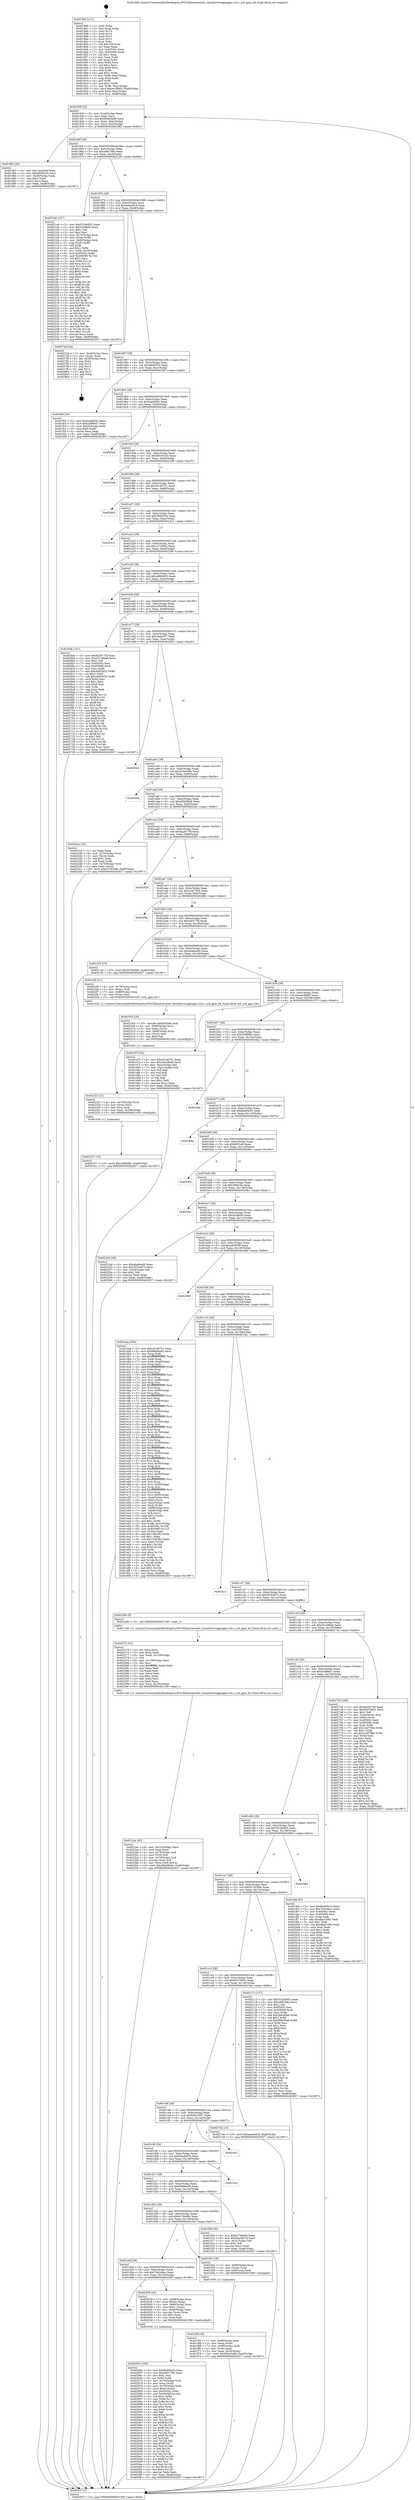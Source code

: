 digraph "0x4018d0" {
  label = "0x4018d0 (/mnt/c/Users/mathe/Desktop/tcc/POCII/binaries/extr_linuxdriversgpiogpio-sch.c_sch_gpio_bit_Final-ollvm.out::main(0))"
  labelloc = "t"
  node[shape=record]

  Entry [label="",width=0.3,height=0.3,shape=circle,fillcolor=black,style=filled]
  "0x40193f" [label="{
     0x40193f [32]\l
     | [instrs]\l
     &nbsp;&nbsp;0x40193f \<+6\>: mov -0xa8(%rbp),%eax\l
     &nbsp;&nbsp;0x401945 \<+2\>: mov %eax,%ecx\l
     &nbsp;&nbsp;0x401947 \<+6\>: sub $0x95eb5a89,%ecx\l
     &nbsp;&nbsp;0x40194d \<+6\>: mov %eax,-0xbc(%rbp)\l
     &nbsp;&nbsp;0x401953 \<+6\>: mov %ecx,-0xc0(%rbp)\l
     &nbsp;&nbsp;0x401959 \<+6\>: je 0000000000401f83 \<main+0x6b3\>\l
  }"]
  "0x401f83" [label="{
     0x401f83 [30]\l
     | [instrs]\l
     &nbsp;&nbsp;0x401f83 \<+5\>: mov $0x1ea25cbf,%eax\l
     &nbsp;&nbsp;0x401f88 \<+5\>: mov $0xafd38324,%ecx\l
     &nbsp;&nbsp;0x401f8d \<+3\>: mov -0x30(%rbp),%edx\l
     &nbsp;&nbsp;0x401f90 \<+3\>: cmp $0x1,%edx\l
     &nbsp;&nbsp;0x401f93 \<+3\>: cmovl %ecx,%eax\l
     &nbsp;&nbsp;0x401f96 \<+6\>: mov %eax,-0xa8(%rbp)\l
     &nbsp;&nbsp;0x401f9c \<+5\>: jmp 0000000000402937 \<main+0x1067\>\l
  }"]
  "0x40195f" [label="{
     0x40195f [28]\l
     | [instrs]\l
     &nbsp;&nbsp;0x40195f \<+5\>: jmp 0000000000401964 \<main+0x94\>\l
     &nbsp;&nbsp;0x401964 \<+6\>: mov -0xbc(%rbp),%eax\l
     &nbsp;&nbsp;0x40196a \<+5\>: sub $0xadf47b8a,%eax\l
     &nbsp;&nbsp;0x40196f \<+6\>: mov %eax,-0xc4(%rbp)\l
     &nbsp;&nbsp;0x401975 \<+6\>: je 00000000004021a6 \<main+0x8d6\>\l
  }"]
  Exit [label="",width=0.3,height=0.3,shape=circle,fillcolor=black,style=filled,peripheries=2]
  "0x4021a6" [label="{
     0x4021a6 [167]\l
     | [instrs]\l
     &nbsp;&nbsp;0x4021a6 \<+5\>: mov $0x5516b855,%eax\l
     &nbsp;&nbsp;0x4021ab \<+5\>: mov $0x4208b00,%ecx\l
     &nbsp;&nbsp;0x4021b0 \<+2\>: mov $0x1,%dl\l
     &nbsp;&nbsp;0x4021b2 \<+2\>: xor %esi,%esi\l
     &nbsp;&nbsp;0x4021b4 \<+4\>: mov -0x70(%rbp),%rdi\l
     &nbsp;&nbsp;0x4021b8 \<+3\>: mov (%rdi),%r8d\l
     &nbsp;&nbsp;0x4021bb \<+4\>: mov -0x80(%rbp),%rdi\l
     &nbsp;&nbsp;0x4021bf \<+3\>: cmp (%rdi),%r8d\l
     &nbsp;&nbsp;0x4021c2 \<+4\>: setl %r9b\l
     &nbsp;&nbsp;0x4021c6 \<+4\>: and $0x1,%r9b\l
     &nbsp;&nbsp;0x4021ca \<+4\>: mov %r9b,-0x29(%rbp)\l
     &nbsp;&nbsp;0x4021ce \<+8\>: mov 0x40505c,%r8d\l
     &nbsp;&nbsp;0x4021d6 \<+8\>: mov 0x405060,%r10d\l
     &nbsp;&nbsp;0x4021de \<+3\>: sub $0x1,%esi\l
     &nbsp;&nbsp;0x4021e1 \<+3\>: mov %r8d,%r11d\l
     &nbsp;&nbsp;0x4021e4 \<+3\>: add %esi,%r11d\l
     &nbsp;&nbsp;0x4021e7 \<+4\>: imul %r11d,%r8d\l
     &nbsp;&nbsp;0x4021eb \<+4\>: and $0x1,%r8d\l
     &nbsp;&nbsp;0x4021ef \<+4\>: cmp $0x0,%r8d\l
     &nbsp;&nbsp;0x4021f3 \<+4\>: sete %r9b\l
     &nbsp;&nbsp;0x4021f7 \<+4\>: cmp $0xa,%r10d\l
     &nbsp;&nbsp;0x4021fb \<+3\>: setl %bl\l
     &nbsp;&nbsp;0x4021fe \<+3\>: mov %r9b,%r14b\l
     &nbsp;&nbsp;0x402201 \<+4\>: xor $0xff,%r14b\l
     &nbsp;&nbsp;0x402205 \<+3\>: mov %bl,%r15b\l
     &nbsp;&nbsp;0x402208 \<+4\>: xor $0xff,%r15b\l
     &nbsp;&nbsp;0x40220c \<+3\>: xor $0x1,%dl\l
     &nbsp;&nbsp;0x40220f \<+3\>: mov %r14b,%r12b\l
     &nbsp;&nbsp;0x402212 \<+4\>: and $0xff,%r12b\l
     &nbsp;&nbsp;0x402216 \<+3\>: and %dl,%r9b\l
     &nbsp;&nbsp;0x402219 \<+3\>: mov %r15b,%r13b\l
     &nbsp;&nbsp;0x40221c \<+4\>: and $0xff,%r13b\l
     &nbsp;&nbsp;0x402220 \<+2\>: and %dl,%bl\l
     &nbsp;&nbsp;0x402222 \<+3\>: or %r9b,%r12b\l
     &nbsp;&nbsp;0x402225 \<+3\>: or %bl,%r13b\l
     &nbsp;&nbsp;0x402228 \<+3\>: xor %r13b,%r12b\l
     &nbsp;&nbsp;0x40222b \<+3\>: or %r15b,%r14b\l
     &nbsp;&nbsp;0x40222e \<+4\>: xor $0xff,%r14b\l
     &nbsp;&nbsp;0x402232 \<+3\>: or $0x1,%dl\l
     &nbsp;&nbsp;0x402235 \<+3\>: and %dl,%r14b\l
     &nbsp;&nbsp;0x402238 \<+3\>: or %r14b,%r12b\l
     &nbsp;&nbsp;0x40223b \<+4\>: test $0x1,%r12b\l
     &nbsp;&nbsp;0x40223f \<+3\>: cmovne %ecx,%eax\l
     &nbsp;&nbsp;0x402242 \<+6\>: mov %eax,-0xa8(%rbp)\l
     &nbsp;&nbsp;0x402248 \<+5\>: jmp 0000000000402937 \<main+0x1067\>\l
  }"]
  "0x40197b" [label="{
     0x40197b [28]\l
     | [instrs]\l
     &nbsp;&nbsp;0x40197b \<+5\>: jmp 0000000000401980 \<main+0xb0\>\l
     &nbsp;&nbsp;0x401980 \<+6\>: mov -0xbc(%rbp),%eax\l
     &nbsp;&nbsp;0x401986 \<+5\>: sub $0xaebed4c4,%eax\l
     &nbsp;&nbsp;0x40198b \<+6\>: mov %eax,-0xc8(%rbp)\l
     &nbsp;&nbsp;0x401991 \<+6\>: je 00000000004027ed \<main+0xf1d\>\l
  }"]
  "0x402337" [label="{
     0x402337 [15]\l
     | [instrs]\l
     &nbsp;&nbsp;0x402337 \<+10\>: movl $0xcef9d48e,-0xa8(%rbp)\l
     &nbsp;&nbsp;0x402341 \<+5\>: jmp 0000000000402937 \<main+0x1067\>\l
  }"]
  "0x4027ed" [label="{
     0x4027ed [24]\l
     | [instrs]\l
     &nbsp;&nbsp;0x4027ed \<+7\>: mov -0xa0(%rbp),%rax\l
     &nbsp;&nbsp;0x4027f4 \<+2\>: mov (%rax),%eax\l
     &nbsp;&nbsp;0x4027f6 \<+4\>: lea -0x28(%rbp),%rsp\l
     &nbsp;&nbsp;0x4027fa \<+1\>: pop %rbx\l
     &nbsp;&nbsp;0x4027fb \<+2\>: pop %r12\l
     &nbsp;&nbsp;0x4027fd \<+2\>: pop %r13\l
     &nbsp;&nbsp;0x4027ff \<+2\>: pop %r14\l
     &nbsp;&nbsp;0x402801 \<+2\>: pop %r15\l
     &nbsp;&nbsp;0x402803 \<+1\>: pop %rbp\l
     &nbsp;&nbsp;0x402804 \<+1\>: ret\l
  }"]
  "0x401997" [label="{
     0x401997 [28]\l
     | [instrs]\l
     &nbsp;&nbsp;0x401997 \<+5\>: jmp 000000000040199c \<main+0xcc\>\l
     &nbsp;&nbsp;0x40199c \<+6\>: mov -0xbc(%rbp),%eax\l
     &nbsp;&nbsp;0x4019a2 \<+5\>: sub $0xafd38324,%eax\l
     &nbsp;&nbsp;0x4019a7 \<+6\>: mov %eax,-0xcc(%rbp)\l
     &nbsp;&nbsp;0x4019ad \<+6\>: je 0000000000401fbf \<main+0x6ef\>\l
  }"]
  "0x402322" [label="{
     0x402322 [21]\l
     | [instrs]\l
     &nbsp;&nbsp;0x402322 \<+4\>: mov -0x78(%rbp),%rcx\l
     &nbsp;&nbsp;0x402326 \<+3\>: mov (%rcx),%rcx\l
     &nbsp;&nbsp;0x402329 \<+3\>: mov %rcx,%rdi\l
     &nbsp;&nbsp;0x40232c \<+6\>: mov %eax,-0x160(%rbp)\l
     &nbsp;&nbsp;0x402332 \<+5\>: call 0000000000401030 \<free@plt\>\l
     | [calls]\l
     &nbsp;&nbsp;0x401030 \{1\} (unknown)\l
  }"]
  "0x401fbf" [label="{
     0x401fbf [30]\l
     | [instrs]\l
     &nbsp;&nbsp;0x401fbf \<+5\>: mov $0xb4ebf34c,%eax\l
     &nbsp;&nbsp;0x401fc4 \<+5\>: mov $0x4c8f86a7,%ecx\l
     &nbsp;&nbsp;0x401fc9 \<+3\>: mov -0x30(%rbp),%edx\l
     &nbsp;&nbsp;0x401fcc \<+3\>: cmp $0x0,%edx\l
     &nbsp;&nbsp;0x401fcf \<+3\>: cmove %ecx,%eax\l
     &nbsp;&nbsp;0x401fd2 \<+6\>: mov %eax,-0xa8(%rbp)\l
     &nbsp;&nbsp;0x401fd8 \<+5\>: jmp 0000000000402937 \<main+0x1067\>\l
  }"]
  "0x4019b3" [label="{
     0x4019b3 [28]\l
     | [instrs]\l
     &nbsp;&nbsp;0x4019b3 \<+5\>: jmp 00000000004019b8 \<main+0xe8\>\l
     &nbsp;&nbsp;0x4019b8 \<+6\>: mov -0xbc(%rbp),%eax\l
     &nbsp;&nbsp;0x4019be \<+5\>: sub $0xb4ebf34c,%eax\l
     &nbsp;&nbsp;0x4019c3 \<+6\>: mov %eax,-0xd0(%rbp)\l
     &nbsp;&nbsp;0x4019c9 \<+6\>: je 00000000004025a4 \<main+0xcd4\>\l
  }"]
  "0x402305" [label="{
     0x402305 [29]\l
     | [instrs]\l
     &nbsp;&nbsp;0x402305 \<+10\>: movabs $0x4030d6,%rdi\l
     &nbsp;&nbsp;0x40230f \<+4\>: mov -0x68(%rbp),%rcx\l
     &nbsp;&nbsp;0x402313 \<+2\>: mov %eax,(%rcx)\l
     &nbsp;&nbsp;0x402315 \<+4\>: mov -0x68(%rbp),%rcx\l
     &nbsp;&nbsp;0x402319 \<+2\>: mov (%rcx),%esi\l
     &nbsp;&nbsp;0x40231b \<+2\>: mov $0x0,%al\l
     &nbsp;&nbsp;0x40231d \<+5\>: call 0000000000401040 \<printf@plt\>\l
     | [calls]\l
     &nbsp;&nbsp;0x401040 \{1\} (unknown)\l
  }"]
  "0x4025a4" [label="{
     0x4025a4\l
  }", style=dashed]
  "0x4019cf" [label="{
     0x4019cf [28]\l
     | [instrs]\l
     &nbsp;&nbsp;0x4019cf \<+5\>: jmp 00000000004019d4 \<main+0x104\>\l
     &nbsp;&nbsp;0x4019d4 \<+6\>: mov -0xbc(%rbp),%eax\l
     &nbsp;&nbsp;0x4019da \<+5\>: sub $0xb8335163,%eax\l
     &nbsp;&nbsp;0x4019df \<+6\>: mov %eax,-0xd4(%rbp)\l
     &nbsp;&nbsp;0x4019e5 \<+6\>: je 0000000000402346 \<main+0xa76\>\l
  }"]
  "0x4022a4" [label="{
     0x4022a4 [42]\l
     | [instrs]\l
     &nbsp;&nbsp;0x4022a4 \<+6\>: mov -0x15c(%rbp),%ecx\l
     &nbsp;&nbsp;0x4022aa \<+3\>: imul %eax,%ecx\l
     &nbsp;&nbsp;0x4022ad \<+4\>: mov -0x78(%rbp),%r8\l
     &nbsp;&nbsp;0x4022b1 \<+3\>: mov (%r8),%r8\l
     &nbsp;&nbsp;0x4022b4 \<+4\>: mov -0x70(%rbp),%r9\l
     &nbsp;&nbsp;0x4022b8 \<+3\>: movslq (%r9),%r9\l
     &nbsp;&nbsp;0x4022bb \<+4\>: mov %ecx,(%r8,%r9,4)\l
     &nbsp;&nbsp;0x4022bf \<+10\>: movl $0xd5b690e6,-0xa8(%rbp)\l
     &nbsp;&nbsp;0x4022c9 \<+5\>: jmp 0000000000402937 \<main+0x1067\>\l
  }"]
  "0x402346" [label="{
     0x402346\l
  }", style=dashed]
  "0x4019eb" [label="{
     0x4019eb [28]\l
     | [instrs]\l
     &nbsp;&nbsp;0x4019eb \<+5\>: jmp 00000000004019f0 \<main+0x120\>\l
     &nbsp;&nbsp;0x4019f0 \<+6\>: mov -0xbc(%rbp),%eax\l
     &nbsp;&nbsp;0x4019f6 \<+5\>: sub $0xc0146751,%eax\l
     &nbsp;&nbsp;0x4019fb \<+6\>: mov %eax,-0xd8(%rbp)\l
     &nbsp;&nbsp;0x401a01 \<+6\>: je 0000000000402805 \<main+0xf35\>\l
  }"]
  "0x402270" [label="{
     0x402270 [52]\l
     | [instrs]\l
     &nbsp;&nbsp;0x402270 \<+2\>: xor %ecx,%ecx\l
     &nbsp;&nbsp;0x402272 \<+5\>: mov $0x2,%edx\l
     &nbsp;&nbsp;0x402277 \<+6\>: mov %edx,-0x158(%rbp)\l
     &nbsp;&nbsp;0x40227d \<+1\>: cltd\l
     &nbsp;&nbsp;0x40227e \<+6\>: mov -0x158(%rbp),%esi\l
     &nbsp;&nbsp;0x402284 \<+2\>: idiv %esi\l
     &nbsp;&nbsp;0x402286 \<+6\>: imul $0xfffffffe,%edx,%edx\l
     &nbsp;&nbsp;0x40228c \<+2\>: mov %ecx,%edi\l
     &nbsp;&nbsp;0x40228e \<+2\>: sub %edx,%edi\l
     &nbsp;&nbsp;0x402290 \<+2\>: mov %ecx,%edx\l
     &nbsp;&nbsp;0x402292 \<+3\>: sub $0x1,%edx\l
     &nbsp;&nbsp;0x402295 \<+2\>: add %edx,%edi\l
     &nbsp;&nbsp;0x402297 \<+2\>: sub %edi,%ecx\l
     &nbsp;&nbsp;0x402299 \<+6\>: mov %ecx,-0x15c(%rbp)\l
     &nbsp;&nbsp;0x40229f \<+5\>: call 0000000000401160 \<next_i\>\l
     | [calls]\l
     &nbsp;&nbsp;0x401160 \{1\} (/mnt/c/Users/mathe/Desktop/tcc/POCII/binaries/extr_linuxdriversgpiogpio-sch.c_sch_gpio_bit_Final-ollvm.out::next_i)\l
  }"]
  "0x402805" [label="{
     0x402805\l
  }", style=dashed]
  "0x401a07" [label="{
     0x401a07 [28]\l
     | [instrs]\l
     &nbsp;&nbsp;0x401a07 \<+5\>: jmp 0000000000401a0c \<main+0x13c\>\l
     &nbsp;&nbsp;0x401a0c \<+6\>: mov -0xbc(%rbp),%eax\l
     &nbsp;&nbsp;0x401a12 \<+5\>: sub $0xc069e53e,%eax\l
     &nbsp;&nbsp;0x401a17 \<+6\>: mov %eax,-0xdc(%rbp)\l
     &nbsp;&nbsp;0x401a1d \<+6\>: je 0000000000402431 \<main+0xb61\>\l
  }"]
  "0x402062" [label="{
     0x402062 [162]\l
     | [instrs]\l
     &nbsp;&nbsp;0x402062 \<+5\>: mov $0xfbd95b25,%ecx\l
     &nbsp;&nbsp;0x402067 \<+5\>: mov $0xe4f377f0,%edx\l
     &nbsp;&nbsp;0x40206c \<+3\>: mov $0x1,%sil\l
     &nbsp;&nbsp;0x40206f \<+3\>: xor %r8d,%r8d\l
     &nbsp;&nbsp;0x402072 \<+4\>: mov -0x78(%rbp),%rdi\l
     &nbsp;&nbsp;0x402076 \<+3\>: mov %rax,(%rdi)\l
     &nbsp;&nbsp;0x402079 \<+4\>: mov -0x70(%rbp),%rax\l
     &nbsp;&nbsp;0x40207d \<+6\>: movl $0x0,(%rax)\l
     &nbsp;&nbsp;0x402083 \<+8\>: mov 0x40505c,%r9d\l
     &nbsp;&nbsp;0x40208b \<+8\>: mov 0x405060,%r10d\l
     &nbsp;&nbsp;0x402093 \<+4\>: sub $0x1,%r8d\l
     &nbsp;&nbsp;0x402097 \<+3\>: mov %r9d,%r11d\l
     &nbsp;&nbsp;0x40209a \<+3\>: add %r8d,%r11d\l
     &nbsp;&nbsp;0x40209d \<+4\>: imul %r11d,%r9d\l
     &nbsp;&nbsp;0x4020a1 \<+4\>: and $0x1,%r9d\l
     &nbsp;&nbsp;0x4020a5 \<+4\>: cmp $0x0,%r9d\l
     &nbsp;&nbsp;0x4020a9 \<+3\>: sete %bl\l
     &nbsp;&nbsp;0x4020ac \<+4\>: cmp $0xa,%r10d\l
     &nbsp;&nbsp;0x4020b0 \<+4\>: setl %r14b\l
     &nbsp;&nbsp;0x4020b4 \<+3\>: mov %bl,%r15b\l
     &nbsp;&nbsp;0x4020b7 \<+4\>: xor $0xff,%r15b\l
     &nbsp;&nbsp;0x4020bb \<+3\>: mov %r14b,%r12b\l
     &nbsp;&nbsp;0x4020be \<+4\>: xor $0xff,%r12b\l
     &nbsp;&nbsp;0x4020c2 \<+4\>: xor $0x1,%sil\l
     &nbsp;&nbsp;0x4020c6 \<+3\>: mov %r15b,%r13b\l
     &nbsp;&nbsp;0x4020c9 \<+4\>: and $0xff,%r13b\l
     &nbsp;&nbsp;0x4020cd \<+3\>: and %sil,%bl\l
     &nbsp;&nbsp;0x4020d0 \<+3\>: mov %r12b,%al\l
     &nbsp;&nbsp;0x4020d3 \<+2\>: and $0xff,%al\l
     &nbsp;&nbsp;0x4020d5 \<+3\>: and %sil,%r14b\l
     &nbsp;&nbsp;0x4020d8 \<+3\>: or %bl,%r13b\l
     &nbsp;&nbsp;0x4020db \<+3\>: or %r14b,%al\l
     &nbsp;&nbsp;0x4020de \<+3\>: xor %al,%r13b\l
     &nbsp;&nbsp;0x4020e1 \<+3\>: or %r12b,%r15b\l
     &nbsp;&nbsp;0x4020e4 \<+4\>: xor $0xff,%r15b\l
     &nbsp;&nbsp;0x4020e8 \<+4\>: or $0x1,%sil\l
     &nbsp;&nbsp;0x4020ec \<+3\>: and %sil,%r15b\l
     &nbsp;&nbsp;0x4020ef \<+3\>: or %r15b,%r13b\l
     &nbsp;&nbsp;0x4020f2 \<+4\>: test $0x1,%r13b\l
     &nbsp;&nbsp;0x4020f6 \<+3\>: cmovne %edx,%ecx\l
     &nbsp;&nbsp;0x4020f9 \<+6\>: mov %ecx,-0xa8(%rbp)\l
     &nbsp;&nbsp;0x4020ff \<+5\>: jmp 0000000000402937 \<main+0x1067\>\l
  }"]
  "0x402431" [label="{
     0x402431\l
  }", style=dashed]
  "0x401a23" [label="{
     0x401a23 [28]\l
     | [instrs]\l
     &nbsp;&nbsp;0x401a23 \<+5\>: jmp 0000000000401a28 \<main+0x158\>\l
     &nbsp;&nbsp;0x401a28 \<+6\>: mov -0xbc(%rbp),%eax\l
     &nbsp;&nbsp;0x401a2e \<+5\>: sub $0xcc7339a2,%eax\l
     &nbsp;&nbsp;0x401a33 \<+6\>: mov %eax,-0xe0(%rbp)\l
     &nbsp;&nbsp;0x401a39 \<+6\>: je 0000000000402595 \<main+0xcc5\>\l
  }"]
  "0x401d6b" [label="{
     0x401d6b\l
  }", style=dashed]
  "0x402595" [label="{
     0x402595\l
  }", style=dashed]
  "0x401a3f" [label="{
     0x401a3f [28]\l
     | [instrs]\l
     &nbsp;&nbsp;0x401a3f \<+5\>: jmp 0000000000401a44 \<main+0x174\>\l
     &nbsp;&nbsp;0x401a44 \<+6\>: mov -0xbc(%rbp),%eax\l
     &nbsp;&nbsp;0x401a4a \<+5\>: sub $0xcd66b803,%eax\l
     &nbsp;&nbsp;0x401a4f \<+6\>: mov %eax,-0xe4(%rbp)\l
     &nbsp;&nbsp;0x401a55 \<+6\>: je 000000000040238d \<main+0xabd\>\l
  }"]
  "0x402038" [label="{
     0x402038 [42]\l
     | [instrs]\l
     &nbsp;&nbsp;0x402038 \<+7\>: mov -0x88(%rbp),%rax\l
     &nbsp;&nbsp;0x40203f \<+6\>: movl $0x64,(%rax)\l
     &nbsp;&nbsp;0x402045 \<+4\>: mov -0x80(%rbp),%rax\l
     &nbsp;&nbsp;0x402049 \<+6\>: movl $0x1,(%rax)\l
     &nbsp;&nbsp;0x40204f \<+4\>: mov -0x80(%rbp),%rax\l
     &nbsp;&nbsp;0x402053 \<+3\>: movslq (%rax),%rax\l
     &nbsp;&nbsp;0x402056 \<+4\>: shl $0x2,%rax\l
     &nbsp;&nbsp;0x40205a \<+3\>: mov %rax,%rdi\l
     &nbsp;&nbsp;0x40205d \<+5\>: call 0000000000401050 \<malloc@plt\>\l
     | [calls]\l
     &nbsp;&nbsp;0x401050 \{1\} (unknown)\l
  }"]
  "0x40238d" [label="{
     0x40238d\l
  }", style=dashed]
  "0x401a5b" [label="{
     0x401a5b [28]\l
     | [instrs]\l
     &nbsp;&nbsp;0x401a5b \<+5\>: jmp 0000000000401a60 \<main+0x190\>\l
     &nbsp;&nbsp;0x401a60 \<+6\>: mov -0xbc(%rbp),%eax\l
     &nbsp;&nbsp;0x401a66 \<+5\>: sub $0xcef9d48e,%eax\l
     &nbsp;&nbsp;0x401a6b \<+6\>: mov %eax,-0xe8(%rbp)\l
     &nbsp;&nbsp;0x401a71 \<+6\>: je 00000000004026ab \<main+0xddb\>\l
  }"]
  "0x401f5f" [label="{
     0x401f5f [36]\l
     | [instrs]\l
     &nbsp;&nbsp;0x401f5f \<+7\>: mov -0x90(%rbp),%rdi\l
     &nbsp;&nbsp;0x401f66 \<+2\>: mov %eax,(%rdi)\l
     &nbsp;&nbsp;0x401f68 \<+7\>: mov -0x90(%rbp),%rdi\l
     &nbsp;&nbsp;0x401f6f \<+2\>: mov (%rdi),%eax\l
     &nbsp;&nbsp;0x401f71 \<+3\>: mov %eax,-0x30(%rbp)\l
     &nbsp;&nbsp;0x401f74 \<+10\>: movl $0x95eb5a89,-0xa8(%rbp)\l
     &nbsp;&nbsp;0x401f7e \<+5\>: jmp 0000000000402937 \<main+0x1067\>\l
  }"]
  "0x4026ab" [label="{
     0x4026ab [147]\l
     | [instrs]\l
     &nbsp;&nbsp;0x4026ab \<+5\>: mov $0xda29170f,%eax\l
     &nbsp;&nbsp;0x4026b0 \<+5\>: mov $0x341588a6,%ecx\l
     &nbsp;&nbsp;0x4026b5 \<+2\>: mov $0x1,%dl\l
     &nbsp;&nbsp;0x4026b7 \<+7\>: mov 0x40505c,%esi\l
     &nbsp;&nbsp;0x4026be \<+7\>: mov 0x405060,%edi\l
     &nbsp;&nbsp;0x4026c5 \<+3\>: mov %esi,%r8d\l
     &nbsp;&nbsp;0x4026c8 \<+7\>: add $0xc6d55d52,%r8d\l
     &nbsp;&nbsp;0x4026cf \<+4\>: sub $0x1,%r8d\l
     &nbsp;&nbsp;0x4026d3 \<+7\>: sub $0xc6d55d52,%r8d\l
     &nbsp;&nbsp;0x4026da \<+4\>: imul %r8d,%esi\l
     &nbsp;&nbsp;0x4026de \<+3\>: and $0x1,%esi\l
     &nbsp;&nbsp;0x4026e1 \<+3\>: cmp $0x0,%esi\l
     &nbsp;&nbsp;0x4026e4 \<+4\>: sete %r9b\l
     &nbsp;&nbsp;0x4026e8 \<+3\>: cmp $0xa,%edi\l
     &nbsp;&nbsp;0x4026eb \<+4\>: setl %r10b\l
     &nbsp;&nbsp;0x4026ef \<+3\>: mov %r9b,%r11b\l
     &nbsp;&nbsp;0x4026f2 \<+4\>: xor $0xff,%r11b\l
     &nbsp;&nbsp;0x4026f6 \<+3\>: mov %r10b,%bl\l
     &nbsp;&nbsp;0x4026f9 \<+3\>: xor $0xff,%bl\l
     &nbsp;&nbsp;0x4026fc \<+3\>: xor $0x1,%dl\l
     &nbsp;&nbsp;0x4026ff \<+3\>: mov %r11b,%r14b\l
     &nbsp;&nbsp;0x402702 \<+4\>: and $0xff,%r14b\l
     &nbsp;&nbsp;0x402706 \<+3\>: and %dl,%r9b\l
     &nbsp;&nbsp;0x402709 \<+3\>: mov %bl,%r15b\l
     &nbsp;&nbsp;0x40270c \<+4\>: and $0xff,%r15b\l
     &nbsp;&nbsp;0x402710 \<+3\>: and %dl,%r10b\l
     &nbsp;&nbsp;0x402713 \<+3\>: or %r9b,%r14b\l
     &nbsp;&nbsp;0x402716 \<+3\>: or %r10b,%r15b\l
     &nbsp;&nbsp;0x402719 \<+3\>: xor %r15b,%r14b\l
     &nbsp;&nbsp;0x40271c \<+3\>: or %bl,%r11b\l
     &nbsp;&nbsp;0x40271f \<+4\>: xor $0xff,%r11b\l
     &nbsp;&nbsp;0x402723 \<+3\>: or $0x1,%dl\l
     &nbsp;&nbsp;0x402726 \<+3\>: and %dl,%r11b\l
     &nbsp;&nbsp;0x402729 \<+3\>: or %r11b,%r14b\l
     &nbsp;&nbsp;0x40272c \<+4\>: test $0x1,%r14b\l
     &nbsp;&nbsp;0x402730 \<+3\>: cmovne %ecx,%eax\l
     &nbsp;&nbsp;0x402733 \<+6\>: mov %eax,-0xa8(%rbp)\l
     &nbsp;&nbsp;0x402739 \<+5\>: jmp 0000000000402937 \<main+0x1067\>\l
  }"]
  "0x401a77" [label="{
     0x401a77 [28]\l
     | [instrs]\l
     &nbsp;&nbsp;0x401a77 \<+5\>: jmp 0000000000401a7c \<main+0x1ac\>\l
     &nbsp;&nbsp;0x401a7c \<+6\>: mov -0xbc(%rbp),%eax\l
     &nbsp;&nbsp;0x401a82 \<+5\>: sub $0xcfade457,%eax\l
     &nbsp;&nbsp;0x401a87 \<+6\>: mov %eax,-0xec(%rbp)\l
     &nbsp;&nbsp;0x401a8d \<+6\>: je 00000000004025b3 \<main+0xce3\>\l
  }"]
  "0x401d4f" [label="{
     0x401d4f [28]\l
     | [instrs]\l
     &nbsp;&nbsp;0x401d4f \<+5\>: jmp 0000000000401d54 \<main+0x484\>\l
     &nbsp;&nbsp;0x401d54 \<+6\>: mov -0xbc(%rbp),%eax\l
     &nbsp;&nbsp;0x401d5a \<+5\>: sub $0x7b42dbec,%eax\l
     &nbsp;&nbsp;0x401d5f \<+6\>: mov %eax,-0x154(%rbp)\l
     &nbsp;&nbsp;0x401d65 \<+6\>: je 0000000000402038 \<main+0x768\>\l
  }"]
  "0x4025b3" [label="{
     0x4025b3\l
  }", style=dashed]
  "0x401a93" [label="{
     0x401a93 [28]\l
     | [instrs]\l
     &nbsp;&nbsp;0x401a93 \<+5\>: jmp 0000000000401a98 \<main+0x1c8\>\l
     &nbsp;&nbsp;0x401a98 \<+6\>: mov -0xbc(%rbp),%eax\l
     &nbsp;&nbsp;0x401a9e \<+5\>: sub $0xd144c08e,%eax\l
     &nbsp;&nbsp;0x401aa3 \<+6\>: mov %eax,-0xf0(%rbp)\l
     &nbsp;&nbsp;0x401aa9 \<+6\>: je 000000000040260e \<main+0xd3e\>\l
  }"]
  "0x401f4c" [label="{
     0x401f4c [19]\l
     | [instrs]\l
     &nbsp;&nbsp;0x401f4c \<+7\>: mov -0x98(%rbp),%rax\l
     &nbsp;&nbsp;0x401f53 \<+3\>: mov (%rax),%rax\l
     &nbsp;&nbsp;0x401f56 \<+4\>: mov 0x8(%rax),%rdi\l
     &nbsp;&nbsp;0x401f5a \<+5\>: call 0000000000401060 \<atoi@plt\>\l
     | [calls]\l
     &nbsp;&nbsp;0x401060 \{1\} (unknown)\l
  }"]
  "0x40260e" [label="{
     0x40260e\l
  }", style=dashed]
  "0x401aaf" [label="{
     0x401aaf [28]\l
     | [instrs]\l
     &nbsp;&nbsp;0x401aaf \<+5\>: jmp 0000000000401ab4 \<main+0x1e4\>\l
     &nbsp;&nbsp;0x401ab4 \<+6\>: mov -0xbc(%rbp),%eax\l
     &nbsp;&nbsp;0x401aba \<+5\>: sub $0xd5b690e6,%eax\l
     &nbsp;&nbsp;0x401abf \<+6\>: mov %eax,-0xf4(%rbp)\l
     &nbsp;&nbsp;0x401ac5 \<+6\>: je 00000000004022ce \<main+0x9fe\>\l
  }"]
  "0x401d33" [label="{
     0x401d33 [28]\l
     | [instrs]\l
     &nbsp;&nbsp;0x401d33 \<+5\>: jmp 0000000000401d38 \<main+0x468\>\l
     &nbsp;&nbsp;0x401d38 \<+6\>: mov -0xbc(%rbp),%eax\l
     &nbsp;&nbsp;0x401d3e \<+5\>: sub $0x6c70de0b,%eax\l
     &nbsp;&nbsp;0x401d43 \<+6\>: mov %eax,-0x150(%rbp)\l
     &nbsp;&nbsp;0x401d49 \<+6\>: je 0000000000401f4c \<main+0x67c\>\l
  }"]
  "0x4022ce" [label="{
     0x4022ce [34]\l
     | [instrs]\l
     &nbsp;&nbsp;0x4022ce \<+2\>: xor %eax,%eax\l
     &nbsp;&nbsp;0x4022d0 \<+4\>: mov -0x70(%rbp),%rcx\l
     &nbsp;&nbsp;0x4022d4 \<+2\>: mov (%rcx),%edx\l
     &nbsp;&nbsp;0x4022d6 \<+3\>: sub $0x1,%eax\l
     &nbsp;&nbsp;0x4022d9 \<+2\>: sub %eax,%edx\l
     &nbsp;&nbsp;0x4022db \<+4\>: mov -0x70(%rbp),%rcx\l
     &nbsp;&nbsp;0x4022df \<+2\>: mov %edx,(%rcx)\l
     &nbsp;&nbsp;0x4022e1 \<+10\>: movl $0x557825d6,-0xa8(%rbp)\l
     &nbsp;&nbsp;0x4022eb \<+5\>: jmp 0000000000402937 \<main+0x1067\>\l
  }"]
  "0x401acb" [label="{
     0x401acb [28]\l
     | [instrs]\l
     &nbsp;&nbsp;0x401acb \<+5\>: jmp 0000000000401ad0 \<main+0x200\>\l
     &nbsp;&nbsp;0x401ad0 \<+6\>: mov -0xbc(%rbp),%eax\l
     &nbsp;&nbsp;0x401ad6 \<+5\>: sub $0xda29170f,%eax\l
     &nbsp;&nbsp;0x401adb \<+6\>: mov %eax,-0xf8(%rbp)\l
     &nbsp;&nbsp;0x401ae1 \<+6\>: je 0000000000402920 \<main+0x1050\>\l
  }"]
  "0x401f0d" [label="{
     0x401f0d [30]\l
     | [instrs]\l
     &nbsp;&nbsp;0x401f0d \<+5\>: mov $0x6c70de0b,%eax\l
     &nbsp;&nbsp;0x401f12 \<+5\>: mov $0x64a3b07d,%ecx\l
     &nbsp;&nbsp;0x401f17 \<+3\>: mov -0x31(%rbp),%dl\l
     &nbsp;&nbsp;0x401f1a \<+3\>: test $0x1,%dl\l
     &nbsp;&nbsp;0x401f1d \<+3\>: cmovne %ecx,%eax\l
     &nbsp;&nbsp;0x401f20 \<+6\>: mov %eax,-0xa8(%rbp)\l
     &nbsp;&nbsp;0x401f26 \<+5\>: jmp 0000000000402937 \<main+0x1067\>\l
  }"]
  "0x402920" [label="{
     0x402920\l
  }", style=dashed]
  "0x401ae7" [label="{
     0x401ae7 [28]\l
     | [instrs]\l
     &nbsp;&nbsp;0x401ae7 \<+5\>: jmp 0000000000401aec \<main+0x21c\>\l
     &nbsp;&nbsp;0x401aec \<+6\>: mov -0xbc(%rbp),%eax\l
     &nbsp;&nbsp;0x401af2 \<+5\>: sub $0xe1ec75d5,%eax\l
     &nbsp;&nbsp;0x401af7 \<+6\>: mov %eax,-0xfc(%rbp)\l
     &nbsp;&nbsp;0x401afd \<+6\>: je 000000000040269c \<main+0xdcc\>\l
  }"]
  "0x401d17" [label="{
     0x401d17 [28]\l
     | [instrs]\l
     &nbsp;&nbsp;0x401d17 \<+5\>: jmp 0000000000401d1c \<main+0x44c\>\l
     &nbsp;&nbsp;0x401d1c \<+6\>: mov -0xbc(%rbp),%eax\l
     &nbsp;&nbsp;0x401d22 \<+5\>: sub $0x696b6a04,%eax\l
     &nbsp;&nbsp;0x401d27 \<+6\>: mov %eax,-0x14c(%rbp)\l
     &nbsp;&nbsp;0x401d2d \<+6\>: je 0000000000401f0d \<main+0x63d\>\l
  }"]
  "0x40269c" [label="{
     0x40269c\l
  }", style=dashed]
  "0x401b03" [label="{
     0x401b03 [28]\l
     | [instrs]\l
     &nbsp;&nbsp;0x401b03 \<+5\>: jmp 0000000000401b08 \<main+0x238\>\l
     &nbsp;&nbsp;0x401b08 \<+6\>: mov -0xbc(%rbp),%eax\l
     &nbsp;&nbsp;0x401b0e \<+5\>: sub $0xe4f377f0,%eax\l
     &nbsp;&nbsp;0x401b13 \<+6\>: mov %eax,-0x100(%rbp)\l
     &nbsp;&nbsp;0x401b19 \<+6\>: je 0000000000402104 \<main+0x834\>\l
  }"]
  "0x401f2b" [label="{
     0x401f2b\l
  }", style=dashed]
  "0x402104" [label="{
     0x402104 [15]\l
     | [instrs]\l
     &nbsp;&nbsp;0x402104 \<+10\>: movl $0x557825d6,-0xa8(%rbp)\l
     &nbsp;&nbsp;0x40210e \<+5\>: jmp 0000000000402937 \<main+0x1067\>\l
  }"]
  "0x401b1f" [label="{
     0x401b1f [28]\l
     | [instrs]\l
     &nbsp;&nbsp;0x401b1f \<+5\>: jmp 0000000000401b24 \<main+0x254\>\l
     &nbsp;&nbsp;0x401b24 \<+6\>: mov -0xbc(%rbp),%eax\l
     &nbsp;&nbsp;0x401b2a \<+5\>: sub $0xeba6ae00,%eax\l
     &nbsp;&nbsp;0x401b2f \<+6\>: mov %eax,-0x104(%rbp)\l
     &nbsp;&nbsp;0x401b35 \<+6\>: je 00000000004022f0 \<main+0xa20\>\l
  }"]
  "0x401cfb" [label="{
     0x401cfb [28]\l
     | [instrs]\l
     &nbsp;&nbsp;0x401cfb \<+5\>: jmp 0000000000401d00 \<main+0x430\>\l
     &nbsp;&nbsp;0x401d00 \<+6\>: mov -0xbc(%rbp),%eax\l
     &nbsp;&nbsp;0x401d06 \<+5\>: sub $0x64a3b07d,%eax\l
     &nbsp;&nbsp;0x401d0b \<+6\>: mov %eax,-0x148(%rbp)\l
     &nbsp;&nbsp;0x401d11 \<+6\>: je 0000000000401f2b \<main+0x65b\>\l
  }"]
  "0x4022f0" [label="{
     0x4022f0 [21]\l
     | [instrs]\l
     &nbsp;&nbsp;0x4022f0 \<+4\>: mov -0x78(%rbp),%rax\l
     &nbsp;&nbsp;0x4022f4 \<+3\>: mov (%rax),%rdi\l
     &nbsp;&nbsp;0x4022f7 \<+7\>: mov -0x88(%rbp),%rax\l
     &nbsp;&nbsp;0x4022fe \<+2\>: mov (%rax),%esi\l
     &nbsp;&nbsp;0x402300 \<+5\>: call 0000000000401530 \<sch_gpio_bit\>\l
     | [calls]\l
     &nbsp;&nbsp;0x401530 \{1\} (/mnt/c/Users/mathe/Desktop/tcc/POCII/binaries/extr_linuxdriversgpiogpio-sch.c_sch_gpio_bit_Final-ollvm.out::sch_gpio_bit)\l
  }"]
  "0x401b3b" [label="{
     0x401b3b [28]\l
     | [instrs]\l
     &nbsp;&nbsp;0x401b3b \<+5\>: jmp 0000000000401b40 \<main+0x270\>\l
     &nbsp;&nbsp;0x401b40 \<+6\>: mov -0xbc(%rbp),%eax\l
     &nbsp;&nbsp;0x401b46 \<+5\>: sub $0xee1ffd85,%eax\l
     &nbsp;&nbsp;0x401b4b \<+6\>: mov %eax,-0x108(%rbp)\l
     &nbsp;&nbsp;0x401b51 \<+6\>: je 0000000000401d75 \<main+0x4a5\>\l
  }"]
  "0x402407" [label="{
     0x402407\l
  }", style=dashed]
  "0x401d75" [label="{
     0x401d75 [53]\l
     | [instrs]\l
     &nbsp;&nbsp;0x401d75 \<+5\>: mov $0xc0146751,%eax\l
     &nbsp;&nbsp;0x401d7a \<+5\>: mov $0x16428bd2,%ecx\l
     &nbsp;&nbsp;0x401d7f \<+6\>: mov -0xa2(%rbp),%dl\l
     &nbsp;&nbsp;0x401d85 \<+7\>: mov -0xa1(%rbp),%sil\l
     &nbsp;&nbsp;0x401d8c \<+3\>: mov %dl,%dil\l
     &nbsp;&nbsp;0x401d8f \<+3\>: and %sil,%dil\l
     &nbsp;&nbsp;0x401d92 \<+3\>: xor %sil,%dl\l
     &nbsp;&nbsp;0x401d95 \<+3\>: or %dl,%dil\l
     &nbsp;&nbsp;0x401d98 \<+4\>: test $0x1,%dil\l
     &nbsp;&nbsp;0x401d9c \<+3\>: cmovne %ecx,%eax\l
     &nbsp;&nbsp;0x401d9f \<+6\>: mov %eax,-0xa8(%rbp)\l
     &nbsp;&nbsp;0x401da5 \<+5\>: jmp 0000000000402937 \<main+0x1067\>\l
  }"]
  "0x401b57" [label="{
     0x401b57 [28]\l
     | [instrs]\l
     &nbsp;&nbsp;0x401b57 \<+5\>: jmp 0000000000401b5c \<main+0x28c\>\l
     &nbsp;&nbsp;0x401b5c \<+6\>: mov -0xbc(%rbp),%eax\l
     &nbsp;&nbsp;0x401b62 \<+5\>: sub $0xf358f95a,%eax\l
     &nbsp;&nbsp;0x401b67 \<+6\>: mov %eax,-0x10c(%rbp)\l
     &nbsp;&nbsp;0x401b6d \<+6\>: je 00000000004024ba \<main+0xbea\>\l
  }"]
  "0x402937" [label="{
     0x402937 [5]\l
     | [instrs]\l
     &nbsp;&nbsp;0x402937 \<+5\>: jmp 000000000040193f \<main+0x6f\>\l
  }"]
  "0x4018d0" [label="{
     0x4018d0 [111]\l
     | [instrs]\l
     &nbsp;&nbsp;0x4018d0 \<+1\>: push %rbp\l
     &nbsp;&nbsp;0x4018d1 \<+3\>: mov %rsp,%rbp\l
     &nbsp;&nbsp;0x4018d4 \<+2\>: push %r15\l
     &nbsp;&nbsp;0x4018d6 \<+2\>: push %r14\l
     &nbsp;&nbsp;0x4018d8 \<+2\>: push %r13\l
     &nbsp;&nbsp;0x4018da \<+2\>: push %r12\l
     &nbsp;&nbsp;0x4018dc \<+1\>: push %rbx\l
     &nbsp;&nbsp;0x4018dd \<+7\>: sub $0x158,%rsp\l
     &nbsp;&nbsp;0x4018e4 \<+2\>: xor %eax,%eax\l
     &nbsp;&nbsp;0x4018e6 \<+7\>: mov 0x40505c,%ecx\l
     &nbsp;&nbsp;0x4018ed \<+7\>: mov 0x405060,%edx\l
     &nbsp;&nbsp;0x4018f4 \<+3\>: sub $0x1,%eax\l
     &nbsp;&nbsp;0x4018f7 \<+3\>: mov %ecx,%r8d\l
     &nbsp;&nbsp;0x4018fa \<+3\>: add %eax,%r8d\l
     &nbsp;&nbsp;0x4018fd \<+4\>: imul %r8d,%ecx\l
     &nbsp;&nbsp;0x401901 \<+3\>: and $0x1,%ecx\l
     &nbsp;&nbsp;0x401904 \<+3\>: cmp $0x0,%ecx\l
     &nbsp;&nbsp;0x401907 \<+4\>: sete %r9b\l
     &nbsp;&nbsp;0x40190b \<+4\>: and $0x1,%r9b\l
     &nbsp;&nbsp;0x40190f \<+7\>: mov %r9b,-0xa2(%rbp)\l
     &nbsp;&nbsp;0x401916 \<+3\>: cmp $0xa,%edx\l
     &nbsp;&nbsp;0x401919 \<+4\>: setl %r9b\l
     &nbsp;&nbsp;0x40191d \<+4\>: and $0x1,%r9b\l
     &nbsp;&nbsp;0x401921 \<+7\>: mov %r9b,-0xa1(%rbp)\l
     &nbsp;&nbsp;0x401928 \<+10\>: movl $0xee1ffd85,-0xa8(%rbp)\l
     &nbsp;&nbsp;0x401932 \<+6\>: mov %edi,-0xac(%rbp)\l
     &nbsp;&nbsp;0x401938 \<+7\>: mov %rsi,-0xb8(%rbp)\l
  }"]
  "0x401cdf" [label="{
     0x401cdf [28]\l
     | [instrs]\l
     &nbsp;&nbsp;0x401cdf \<+5\>: jmp 0000000000401ce4 \<main+0x414\>\l
     &nbsp;&nbsp;0x401ce4 \<+6\>: mov -0xbc(%rbp),%eax\l
     &nbsp;&nbsp;0x401cea \<+5\>: sub $0x64831647,%eax\l
     &nbsp;&nbsp;0x401cef \<+6\>: mov %eax,-0x144(%rbp)\l
     &nbsp;&nbsp;0x401cf5 \<+6\>: je 0000000000402407 \<main+0xb37\>\l
  }"]
  "0x4024ba" [label="{
     0x4024ba\l
  }", style=dashed]
  "0x401b73" [label="{
     0x401b73 [28]\l
     | [instrs]\l
     &nbsp;&nbsp;0x401b73 \<+5\>: jmp 0000000000401b78 \<main+0x2a8\>\l
     &nbsp;&nbsp;0x401b78 \<+6\>: mov -0xbc(%rbp),%eax\l
     &nbsp;&nbsp;0x401b7e \<+5\>: sub $0xfbd95b25,%eax\l
     &nbsp;&nbsp;0x401b83 \<+6\>: mov %eax,-0x110(%rbp)\l
     &nbsp;&nbsp;0x401b89 \<+6\>: je 000000000040284a \<main+0xf7a\>\l
  }"]
  "0x4027de" [label="{
     0x4027de [15]\l
     | [instrs]\l
     &nbsp;&nbsp;0x4027de \<+10\>: movl $0xaebed4c4,-0xa8(%rbp)\l
     &nbsp;&nbsp;0x4027e8 \<+5\>: jmp 0000000000402937 \<main+0x1067\>\l
  }"]
  "0x40284a" [label="{
     0x40284a\l
  }", style=dashed]
  "0x401b8f" [label="{
     0x401b8f [28]\l
     | [instrs]\l
     &nbsp;&nbsp;0x401b8f \<+5\>: jmp 0000000000401b94 \<main+0x2c4\>\l
     &nbsp;&nbsp;0x401b94 \<+6\>: mov -0xbc(%rbp),%eax\l
     &nbsp;&nbsp;0x401b9a \<+5\>: sub $0xbd51e6,%eax\l
     &nbsp;&nbsp;0x401b9f \<+6\>: mov %eax,-0x114(%rbp)\l
     &nbsp;&nbsp;0x401ba5 \<+6\>: je 000000000040290c \<main+0x103c\>\l
  }"]
  "0x401cc3" [label="{
     0x401cc3 [28]\l
     | [instrs]\l
     &nbsp;&nbsp;0x401cc3 \<+5\>: jmp 0000000000401cc8 \<main+0x3f8\>\l
     &nbsp;&nbsp;0x401cc8 \<+6\>: mov -0xbc(%rbp),%eax\l
     &nbsp;&nbsp;0x401cce \<+5\>: sub $0x6207803c,%eax\l
     &nbsp;&nbsp;0x401cd3 \<+6\>: mov %eax,-0x140(%rbp)\l
     &nbsp;&nbsp;0x401cd9 \<+6\>: je 00000000004027de \<main+0xf0e\>\l
  }"]
  "0x40290c" [label="{
     0x40290c\l
  }", style=dashed]
  "0x401bab" [label="{
     0x401bab [28]\l
     | [instrs]\l
     &nbsp;&nbsp;0x401bab \<+5\>: jmp 0000000000401bb0 \<main+0x2e0\>\l
     &nbsp;&nbsp;0x401bb0 \<+6\>: mov -0xbc(%rbp),%eax\l
     &nbsp;&nbsp;0x401bb6 \<+5\>: sub $0x306916a,%eax\l
     &nbsp;&nbsp;0x401bbb \<+6\>: mov %eax,-0x118(%rbp)\l
     &nbsp;&nbsp;0x401bc1 \<+6\>: je 00000000004023b1 \<main+0xae1\>\l
  }"]
  "0x402113" [label="{
     0x402113 [147]\l
     | [instrs]\l
     &nbsp;&nbsp;0x402113 \<+5\>: mov $0x5516b855,%eax\l
     &nbsp;&nbsp;0x402118 \<+5\>: mov $0xadf47b8a,%ecx\l
     &nbsp;&nbsp;0x40211d \<+2\>: mov $0x1,%dl\l
     &nbsp;&nbsp;0x40211f \<+7\>: mov 0x40505c,%esi\l
     &nbsp;&nbsp;0x402126 \<+7\>: mov 0x405060,%edi\l
     &nbsp;&nbsp;0x40212d \<+3\>: mov %esi,%r8d\l
     &nbsp;&nbsp;0x402130 \<+7\>: add $0x288c95a6,%r8d\l
     &nbsp;&nbsp;0x402137 \<+4\>: sub $0x1,%r8d\l
     &nbsp;&nbsp;0x40213b \<+7\>: sub $0x288c95a6,%r8d\l
     &nbsp;&nbsp;0x402142 \<+4\>: imul %r8d,%esi\l
     &nbsp;&nbsp;0x402146 \<+3\>: and $0x1,%esi\l
     &nbsp;&nbsp;0x402149 \<+3\>: cmp $0x0,%esi\l
     &nbsp;&nbsp;0x40214c \<+4\>: sete %r9b\l
     &nbsp;&nbsp;0x402150 \<+3\>: cmp $0xa,%edi\l
     &nbsp;&nbsp;0x402153 \<+4\>: setl %r10b\l
     &nbsp;&nbsp;0x402157 \<+3\>: mov %r9b,%r11b\l
     &nbsp;&nbsp;0x40215a \<+4\>: xor $0xff,%r11b\l
     &nbsp;&nbsp;0x40215e \<+3\>: mov %r10b,%bl\l
     &nbsp;&nbsp;0x402161 \<+3\>: xor $0xff,%bl\l
     &nbsp;&nbsp;0x402164 \<+3\>: xor $0x1,%dl\l
     &nbsp;&nbsp;0x402167 \<+3\>: mov %r11b,%r14b\l
     &nbsp;&nbsp;0x40216a \<+4\>: and $0xff,%r14b\l
     &nbsp;&nbsp;0x40216e \<+3\>: and %dl,%r9b\l
     &nbsp;&nbsp;0x402171 \<+3\>: mov %bl,%r15b\l
     &nbsp;&nbsp;0x402174 \<+4\>: and $0xff,%r15b\l
     &nbsp;&nbsp;0x402178 \<+3\>: and %dl,%r10b\l
     &nbsp;&nbsp;0x40217b \<+3\>: or %r9b,%r14b\l
     &nbsp;&nbsp;0x40217e \<+3\>: or %r10b,%r15b\l
     &nbsp;&nbsp;0x402181 \<+3\>: xor %r15b,%r14b\l
     &nbsp;&nbsp;0x402184 \<+3\>: or %bl,%r11b\l
     &nbsp;&nbsp;0x402187 \<+4\>: xor $0xff,%r11b\l
     &nbsp;&nbsp;0x40218b \<+3\>: or $0x1,%dl\l
     &nbsp;&nbsp;0x40218e \<+3\>: and %dl,%r11b\l
     &nbsp;&nbsp;0x402191 \<+3\>: or %r11b,%r14b\l
     &nbsp;&nbsp;0x402194 \<+4\>: test $0x1,%r14b\l
     &nbsp;&nbsp;0x402198 \<+3\>: cmovne %ecx,%eax\l
     &nbsp;&nbsp;0x40219b \<+6\>: mov %eax,-0xa8(%rbp)\l
     &nbsp;&nbsp;0x4021a1 \<+5\>: jmp 0000000000402937 \<main+0x1067\>\l
  }"]
  "0x4023b1" [label="{
     0x4023b1\l
  }", style=dashed]
  "0x401bc7" [label="{
     0x401bc7 [28]\l
     | [instrs]\l
     &nbsp;&nbsp;0x401bc7 \<+5\>: jmp 0000000000401bcc \<main+0x2fc\>\l
     &nbsp;&nbsp;0x401bcc \<+6\>: mov -0xbc(%rbp),%eax\l
     &nbsp;&nbsp;0x401bd2 \<+5\>: sub $0x4208b00,%eax\l
     &nbsp;&nbsp;0x401bd7 \<+6\>: mov %eax,-0x11c(%rbp)\l
     &nbsp;&nbsp;0x401bdd \<+6\>: je 000000000040224d \<main+0x97d\>\l
  }"]
  "0x401ca7" [label="{
     0x401ca7 [28]\l
     | [instrs]\l
     &nbsp;&nbsp;0x401ca7 \<+5\>: jmp 0000000000401cac \<main+0x3dc\>\l
     &nbsp;&nbsp;0x401cac \<+6\>: mov -0xbc(%rbp),%eax\l
     &nbsp;&nbsp;0x401cb2 \<+5\>: sub $0x557825d6,%eax\l
     &nbsp;&nbsp;0x401cb7 \<+6\>: mov %eax,-0x13c(%rbp)\l
     &nbsp;&nbsp;0x401cbd \<+6\>: je 0000000000402113 \<main+0x843\>\l
  }"]
  "0x40224d" [label="{
     0x40224d [30]\l
     | [instrs]\l
     &nbsp;&nbsp;0x40224d \<+5\>: mov $0xeba6ae00,%eax\l
     &nbsp;&nbsp;0x402252 \<+5\>: mov $0x3035a675,%ecx\l
     &nbsp;&nbsp;0x402257 \<+3\>: mov -0x29(%rbp),%dl\l
     &nbsp;&nbsp;0x40225a \<+3\>: test $0x1,%dl\l
     &nbsp;&nbsp;0x40225d \<+3\>: cmovne %ecx,%eax\l
     &nbsp;&nbsp;0x402260 \<+6\>: mov %eax,-0xa8(%rbp)\l
     &nbsp;&nbsp;0x402266 \<+5\>: jmp 0000000000402937 \<main+0x1067\>\l
  }"]
  "0x401be3" [label="{
     0x401be3 [28]\l
     | [instrs]\l
     &nbsp;&nbsp;0x401be3 \<+5\>: jmp 0000000000401be8 \<main+0x318\>\l
     &nbsp;&nbsp;0x401be8 \<+6\>: mov -0xbc(%rbp),%eax\l
     &nbsp;&nbsp;0x401bee \<+5\>: sub $0xeb893fd,%eax\l
     &nbsp;&nbsp;0x401bf3 \<+6\>: mov %eax,-0x120(%rbp)\l
     &nbsp;&nbsp;0x401bf9 \<+6\>: je 00000000004028b9 \<main+0xfe9\>\l
  }"]
  "0x402894" [label="{
     0x402894\l
  }", style=dashed]
  "0x4028b9" [label="{
     0x4028b9\l
  }", style=dashed]
  "0x401bff" [label="{
     0x401bff [28]\l
     | [instrs]\l
     &nbsp;&nbsp;0x401bff \<+5\>: jmp 0000000000401c04 \<main+0x334\>\l
     &nbsp;&nbsp;0x401c04 \<+6\>: mov -0xbc(%rbp),%eax\l
     &nbsp;&nbsp;0x401c0a \<+5\>: sub $0x16428bd2,%eax\l
     &nbsp;&nbsp;0x401c0f \<+6\>: mov %eax,-0x124(%rbp)\l
     &nbsp;&nbsp;0x401c15 \<+6\>: je 0000000000401daa \<main+0x4da\>\l
  }"]
  "0x401c8b" [label="{
     0x401c8b [28]\l
     | [instrs]\l
     &nbsp;&nbsp;0x401c8b \<+5\>: jmp 0000000000401c90 \<main+0x3c0\>\l
     &nbsp;&nbsp;0x401c90 \<+6\>: mov -0xbc(%rbp),%eax\l
     &nbsp;&nbsp;0x401c96 \<+5\>: sub $0x5516b855,%eax\l
     &nbsp;&nbsp;0x401c9b \<+6\>: mov %eax,-0x138(%rbp)\l
     &nbsp;&nbsp;0x401ca1 \<+6\>: je 0000000000402894 \<main+0xfc4\>\l
  }"]
  "0x401daa" [label="{
     0x401daa [355]\l
     | [instrs]\l
     &nbsp;&nbsp;0x401daa \<+5\>: mov $0xc0146751,%eax\l
     &nbsp;&nbsp;0x401daf \<+5\>: mov $0x696b6a04,%ecx\l
     &nbsp;&nbsp;0x401db4 \<+3\>: mov %rsp,%rdx\l
     &nbsp;&nbsp;0x401db7 \<+4\>: add $0xfffffffffffffff0,%rdx\l
     &nbsp;&nbsp;0x401dbb \<+3\>: mov %rdx,%rsp\l
     &nbsp;&nbsp;0x401dbe \<+7\>: mov %rdx,-0xa0(%rbp)\l
     &nbsp;&nbsp;0x401dc5 \<+3\>: mov %rsp,%rdx\l
     &nbsp;&nbsp;0x401dc8 \<+4\>: add $0xfffffffffffffff0,%rdx\l
     &nbsp;&nbsp;0x401dcc \<+3\>: mov %rdx,%rsp\l
     &nbsp;&nbsp;0x401dcf \<+3\>: mov %rsp,%rsi\l
     &nbsp;&nbsp;0x401dd2 \<+4\>: add $0xfffffffffffffff0,%rsi\l
     &nbsp;&nbsp;0x401dd6 \<+3\>: mov %rsi,%rsp\l
     &nbsp;&nbsp;0x401dd9 \<+7\>: mov %rsi,-0x98(%rbp)\l
     &nbsp;&nbsp;0x401de0 \<+3\>: mov %rsp,%rsi\l
     &nbsp;&nbsp;0x401de3 \<+4\>: add $0xfffffffffffffff0,%rsi\l
     &nbsp;&nbsp;0x401de7 \<+3\>: mov %rsi,%rsp\l
     &nbsp;&nbsp;0x401dea \<+7\>: mov %rsi,-0x90(%rbp)\l
     &nbsp;&nbsp;0x401df1 \<+3\>: mov %rsp,%rsi\l
     &nbsp;&nbsp;0x401df4 \<+4\>: add $0xfffffffffffffff0,%rsi\l
     &nbsp;&nbsp;0x401df8 \<+3\>: mov %rsi,%rsp\l
     &nbsp;&nbsp;0x401dfb \<+7\>: mov %rsi,-0x88(%rbp)\l
     &nbsp;&nbsp;0x401e02 \<+3\>: mov %rsp,%rsi\l
     &nbsp;&nbsp;0x401e05 \<+4\>: add $0xfffffffffffffff0,%rsi\l
     &nbsp;&nbsp;0x401e09 \<+3\>: mov %rsi,%rsp\l
     &nbsp;&nbsp;0x401e0c \<+4\>: mov %rsi,-0x80(%rbp)\l
     &nbsp;&nbsp;0x401e10 \<+3\>: mov %rsp,%rsi\l
     &nbsp;&nbsp;0x401e13 \<+4\>: add $0xfffffffffffffff0,%rsi\l
     &nbsp;&nbsp;0x401e17 \<+3\>: mov %rsi,%rsp\l
     &nbsp;&nbsp;0x401e1a \<+4\>: mov %rsi,-0x78(%rbp)\l
     &nbsp;&nbsp;0x401e1e \<+3\>: mov %rsp,%rsi\l
     &nbsp;&nbsp;0x401e21 \<+4\>: add $0xfffffffffffffff0,%rsi\l
     &nbsp;&nbsp;0x401e25 \<+3\>: mov %rsi,%rsp\l
     &nbsp;&nbsp;0x401e28 \<+4\>: mov %rsi,-0x70(%rbp)\l
     &nbsp;&nbsp;0x401e2c \<+3\>: mov %rsp,%rsi\l
     &nbsp;&nbsp;0x401e2f \<+4\>: add $0xfffffffffffffff0,%rsi\l
     &nbsp;&nbsp;0x401e33 \<+3\>: mov %rsi,%rsp\l
     &nbsp;&nbsp;0x401e36 \<+4\>: mov %rsi,-0x68(%rbp)\l
     &nbsp;&nbsp;0x401e3a \<+3\>: mov %rsp,%rsi\l
     &nbsp;&nbsp;0x401e3d \<+4\>: add $0xfffffffffffffff0,%rsi\l
     &nbsp;&nbsp;0x401e41 \<+3\>: mov %rsi,%rsp\l
     &nbsp;&nbsp;0x401e44 \<+4\>: mov %rsi,-0x60(%rbp)\l
     &nbsp;&nbsp;0x401e48 \<+3\>: mov %rsp,%rsi\l
     &nbsp;&nbsp;0x401e4b \<+4\>: add $0xfffffffffffffff0,%rsi\l
     &nbsp;&nbsp;0x401e4f \<+3\>: mov %rsi,%rsp\l
     &nbsp;&nbsp;0x401e52 \<+4\>: mov %rsi,-0x58(%rbp)\l
     &nbsp;&nbsp;0x401e56 \<+3\>: mov %rsp,%rsi\l
     &nbsp;&nbsp;0x401e59 \<+4\>: add $0xfffffffffffffff0,%rsi\l
     &nbsp;&nbsp;0x401e5d \<+3\>: mov %rsi,%rsp\l
     &nbsp;&nbsp;0x401e60 \<+4\>: mov %rsi,-0x50(%rbp)\l
     &nbsp;&nbsp;0x401e64 \<+3\>: mov %rsp,%rsi\l
     &nbsp;&nbsp;0x401e67 \<+4\>: add $0xfffffffffffffff0,%rsi\l
     &nbsp;&nbsp;0x401e6b \<+3\>: mov %rsi,%rsp\l
     &nbsp;&nbsp;0x401e6e \<+4\>: mov %rsi,-0x48(%rbp)\l
     &nbsp;&nbsp;0x401e72 \<+3\>: mov %rsp,%rsi\l
     &nbsp;&nbsp;0x401e75 \<+4\>: add $0xfffffffffffffff0,%rsi\l
     &nbsp;&nbsp;0x401e79 \<+3\>: mov %rsi,%rsp\l
     &nbsp;&nbsp;0x401e7c \<+4\>: mov %rsi,-0x40(%rbp)\l
     &nbsp;&nbsp;0x401e80 \<+7\>: mov -0xa0(%rbp),%rsi\l
     &nbsp;&nbsp;0x401e87 \<+6\>: movl $0x0,(%rsi)\l
     &nbsp;&nbsp;0x401e8d \<+6\>: mov -0xac(%rbp),%edi\l
     &nbsp;&nbsp;0x401e93 \<+2\>: mov %edi,(%rdx)\l
     &nbsp;&nbsp;0x401e95 \<+7\>: mov -0x98(%rbp),%rsi\l
     &nbsp;&nbsp;0x401e9c \<+7\>: mov -0xb8(%rbp),%r8\l
     &nbsp;&nbsp;0x401ea3 \<+3\>: mov %r8,(%rsi)\l
     &nbsp;&nbsp;0x401ea6 \<+3\>: cmpl $0x2,(%rdx)\l
     &nbsp;&nbsp;0x401ea9 \<+4\>: setne %r9b\l
     &nbsp;&nbsp;0x401ead \<+4\>: and $0x1,%r9b\l
     &nbsp;&nbsp;0x401eb1 \<+4\>: mov %r9b,-0x31(%rbp)\l
     &nbsp;&nbsp;0x401eb5 \<+8\>: mov 0x40505c,%r10d\l
     &nbsp;&nbsp;0x401ebd \<+8\>: mov 0x405060,%r11d\l
     &nbsp;&nbsp;0x401ec5 \<+3\>: mov %r10d,%ebx\l
     &nbsp;&nbsp;0x401ec8 \<+6\>: add $0x728c362,%ebx\l
     &nbsp;&nbsp;0x401ece \<+3\>: sub $0x1,%ebx\l
     &nbsp;&nbsp;0x401ed1 \<+6\>: sub $0x728c362,%ebx\l
     &nbsp;&nbsp;0x401ed7 \<+4\>: imul %ebx,%r10d\l
     &nbsp;&nbsp;0x401edb \<+4\>: and $0x1,%r10d\l
     &nbsp;&nbsp;0x401edf \<+4\>: cmp $0x0,%r10d\l
     &nbsp;&nbsp;0x401ee3 \<+4\>: sete %r9b\l
     &nbsp;&nbsp;0x401ee7 \<+4\>: cmp $0xa,%r11d\l
     &nbsp;&nbsp;0x401eeb \<+4\>: setl %r14b\l
     &nbsp;&nbsp;0x401eef \<+3\>: mov %r9b,%r15b\l
     &nbsp;&nbsp;0x401ef2 \<+3\>: and %r14b,%r15b\l
     &nbsp;&nbsp;0x401ef5 \<+3\>: xor %r14b,%r9b\l
     &nbsp;&nbsp;0x401ef8 \<+3\>: or %r9b,%r15b\l
     &nbsp;&nbsp;0x401efb \<+4\>: test $0x1,%r15b\l
     &nbsp;&nbsp;0x401eff \<+3\>: cmovne %ecx,%eax\l
     &nbsp;&nbsp;0x401f02 \<+6\>: mov %eax,-0xa8(%rbp)\l
     &nbsp;&nbsp;0x401f08 \<+5\>: jmp 0000000000402937 \<main+0x1067\>\l
  }"]
  "0x401c1b" [label="{
     0x401c1b [28]\l
     | [instrs]\l
     &nbsp;&nbsp;0x401c1b \<+5\>: jmp 0000000000401c20 \<main+0x350\>\l
     &nbsp;&nbsp;0x401c20 \<+6\>: mov -0xbc(%rbp),%eax\l
     &nbsp;&nbsp;0x401c26 \<+5\>: sub $0x1ea25cbf,%eax\l
     &nbsp;&nbsp;0x401c2b \<+6\>: mov %eax,-0x128(%rbp)\l
     &nbsp;&nbsp;0x401c31 \<+6\>: je 0000000000401fa1 \<main+0x6d1\>\l
  }"]
  "0x401fdd" [label="{
     0x401fdd [91]\l
     | [instrs]\l
     &nbsp;&nbsp;0x401fdd \<+5\>: mov $0xfbd95b25,%eax\l
     &nbsp;&nbsp;0x401fe2 \<+5\>: mov $0x7b42dbec,%ecx\l
     &nbsp;&nbsp;0x401fe7 \<+7\>: mov 0x40505c,%edx\l
     &nbsp;&nbsp;0x401fee \<+7\>: mov 0x405060,%esi\l
     &nbsp;&nbsp;0x401ff5 \<+2\>: mov %edx,%edi\l
     &nbsp;&nbsp;0x401ff7 \<+6\>: add $0xdba2c092,%edi\l
     &nbsp;&nbsp;0x401ffd \<+3\>: sub $0x1,%edi\l
     &nbsp;&nbsp;0x402000 \<+6\>: sub $0xdba2c092,%edi\l
     &nbsp;&nbsp;0x402006 \<+3\>: imul %edi,%edx\l
     &nbsp;&nbsp;0x402009 \<+3\>: and $0x1,%edx\l
     &nbsp;&nbsp;0x40200c \<+3\>: cmp $0x0,%edx\l
     &nbsp;&nbsp;0x40200f \<+4\>: sete %r8b\l
     &nbsp;&nbsp;0x402013 \<+3\>: cmp $0xa,%esi\l
     &nbsp;&nbsp;0x402016 \<+4\>: setl %r9b\l
     &nbsp;&nbsp;0x40201a \<+3\>: mov %r8b,%r10b\l
     &nbsp;&nbsp;0x40201d \<+3\>: and %r9b,%r10b\l
     &nbsp;&nbsp;0x402020 \<+3\>: xor %r9b,%r8b\l
     &nbsp;&nbsp;0x402023 \<+3\>: or %r8b,%r10b\l
     &nbsp;&nbsp;0x402026 \<+4\>: test $0x1,%r10b\l
     &nbsp;&nbsp;0x40202a \<+3\>: cmovne %ecx,%eax\l
     &nbsp;&nbsp;0x40202d \<+6\>: mov %eax,-0xa8(%rbp)\l
     &nbsp;&nbsp;0x402033 \<+5\>: jmp 0000000000402937 \<main+0x1067\>\l
  }"]
  "0x401c6f" [label="{
     0x401c6f [28]\l
     | [instrs]\l
     &nbsp;&nbsp;0x401c6f \<+5\>: jmp 0000000000401c74 \<main+0x3a4\>\l
     &nbsp;&nbsp;0x401c74 \<+6\>: mov -0xbc(%rbp),%eax\l
     &nbsp;&nbsp;0x401c7a \<+5\>: sub $0x4c8f86a7,%eax\l
     &nbsp;&nbsp;0x401c7f \<+6\>: mov %eax,-0x134(%rbp)\l
     &nbsp;&nbsp;0x401c85 \<+6\>: je 0000000000401fdd \<main+0x70d\>\l
  }"]
  "0x401fa1" [label="{
     0x401fa1\l
  }", style=dashed]
  "0x401c37" [label="{
     0x401c37 [28]\l
     | [instrs]\l
     &nbsp;&nbsp;0x401c37 \<+5\>: jmp 0000000000401c3c \<main+0x36c\>\l
     &nbsp;&nbsp;0x401c3c \<+6\>: mov -0xbc(%rbp),%eax\l
     &nbsp;&nbsp;0x401c42 \<+5\>: sub $0x3035a675,%eax\l
     &nbsp;&nbsp;0x401c47 \<+6\>: mov %eax,-0x12c(%rbp)\l
     &nbsp;&nbsp;0x401c4d \<+6\>: je 000000000040226b \<main+0x99b\>\l
  }"]
  "0x40273e" [label="{
     0x40273e [160]\l
     | [instrs]\l
     &nbsp;&nbsp;0x40273e \<+5\>: mov $0xda29170f,%eax\l
     &nbsp;&nbsp;0x402743 \<+5\>: mov $0x6207803c,%ecx\l
     &nbsp;&nbsp;0x402748 \<+2\>: mov $0x1,%dl\l
     &nbsp;&nbsp;0x40274a \<+7\>: mov -0xa0(%rbp),%rsi\l
     &nbsp;&nbsp;0x402751 \<+6\>: movl $0x0,(%rsi)\l
     &nbsp;&nbsp;0x402757 \<+7\>: mov 0x40505c,%edi\l
     &nbsp;&nbsp;0x40275e \<+8\>: mov 0x405060,%r8d\l
     &nbsp;&nbsp;0x402766 \<+3\>: mov %edi,%r9d\l
     &nbsp;&nbsp;0x402769 \<+7\>: add $0x1e4f799e,%r9d\l
     &nbsp;&nbsp;0x402770 \<+4\>: sub $0x1,%r9d\l
     &nbsp;&nbsp;0x402774 \<+7\>: sub $0x1e4f799e,%r9d\l
     &nbsp;&nbsp;0x40277b \<+4\>: imul %r9d,%edi\l
     &nbsp;&nbsp;0x40277f \<+3\>: and $0x1,%edi\l
     &nbsp;&nbsp;0x402782 \<+3\>: cmp $0x0,%edi\l
     &nbsp;&nbsp;0x402785 \<+4\>: sete %r10b\l
     &nbsp;&nbsp;0x402789 \<+4\>: cmp $0xa,%r8d\l
     &nbsp;&nbsp;0x40278d \<+4\>: setl %r11b\l
     &nbsp;&nbsp;0x402791 \<+3\>: mov %r10b,%bl\l
     &nbsp;&nbsp;0x402794 \<+3\>: xor $0xff,%bl\l
     &nbsp;&nbsp;0x402797 \<+3\>: mov %r11b,%r14b\l
     &nbsp;&nbsp;0x40279a \<+4\>: xor $0xff,%r14b\l
     &nbsp;&nbsp;0x40279e \<+3\>: xor $0x0,%dl\l
     &nbsp;&nbsp;0x4027a1 \<+3\>: mov %bl,%r15b\l
     &nbsp;&nbsp;0x4027a4 \<+4\>: and $0x0,%r15b\l
     &nbsp;&nbsp;0x4027a8 \<+3\>: and %dl,%r10b\l
     &nbsp;&nbsp;0x4027ab \<+3\>: mov %r14b,%r12b\l
     &nbsp;&nbsp;0x4027ae \<+4\>: and $0x0,%r12b\l
     &nbsp;&nbsp;0x4027b2 \<+3\>: and %dl,%r11b\l
     &nbsp;&nbsp;0x4027b5 \<+3\>: or %r10b,%r15b\l
     &nbsp;&nbsp;0x4027b8 \<+3\>: or %r11b,%r12b\l
     &nbsp;&nbsp;0x4027bb \<+3\>: xor %r12b,%r15b\l
     &nbsp;&nbsp;0x4027be \<+3\>: or %r14b,%bl\l
     &nbsp;&nbsp;0x4027c1 \<+3\>: xor $0xff,%bl\l
     &nbsp;&nbsp;0x4027c4 \<+3\>: or $0x0,%dl\l
     &nbsp;&nbsp;0x4027c7 \<+2\>: and %dl,%bl\l
     &nbsp;&nbsp;0x4027c9 \<+3\>: or %bl,%r15b\l
     &nbsp;&nbsp;0x4027cc \<+4\>: test $0x1,%r15b\l
     &nbsp;&nbsp;0x4027d0 \<+3\>: cmovne %ecx,%eax\l
     &nbsp;&nbsp;0x4027d3 \<+6\>: mov %eax,-0xa8(%rbp)\l
     &nbsp;&nbsp;0x4027d9 \<+5\>: jmp 0000000000402937 \<main+0x1067\>\l
  }"]
  "0x40226b" [label="{
     0x40226b [5]\l
     | [instrs]\l
     &nbsp;&nbsp;0x40226b \<+5\>: call 0000000000401160 \<next_i\>\l
     | [calls]\l
     &nbsp;&nbsp;0x401160 \{1\} (/mnt/c/Users/mathe/Desktop/tcc/POCII/binaries/extr_linuxdriversgpiogpio-sch.c_sch_gpio_bit_Final-ollvm.out::next_i)\l
  }"]
  "0x401c53" [label="{
     0x401c53 [28]\l
     | [instrs]\l
     &nbsp;&nbsp;0x401c53 \<+5\>: jmp 0000000000401c58 \<main+0x388\>\l
     &nbsp;&nbsp;0x401c58 \<+6\>: mov -0xbc(%rbp),%eax\l
     &nbsp;&nbsp;0x401c5e \<+5\>: sub $0x341588a6,%eax\l
     &nbsp;&nbsp;0x401c63 \<+6\>: mov %eax,-0x130(%rbp)\l
     &nbsp;&nbsp;0x401c69 \<+6\>: je 000000000040273e \<main+0xe6e\>\l
  }"]
  Entry -> "0x4018d0" [label=" 1"]
  "0x40193f" -> "0x401f83" [label=" 1"]
  "0x40193f" -> "0x40195f" [label=" 21"]
  "0x4027ed" -> Exit [label=" 1"]
  "0x40195f" -> "0x4021a6" [label=" 2"]
  "0x40195f" -> "0x40197b" [label=" 19"]
  "0x4027de" -> "0x402937" [label=" 1"]
  "0x40197b" -> "0x4027ed" [label=" 1"]
  "0x40197b" -> "0x401997" [label=" 18"]
  "0x40273e" -> "0x402937" [label=" 1"]
  "0x401997" -> "0x401fbf" [label=" 1"]
  "0x401997" -> "0x4019b3" [label=" 17"]
  "0x4026ab" -> "0x402937" [label=" 1"]
  "0x4019b3" -> "0x4025a4" [label=" 0"]
  "0x4019b3" -> "0x4019cf" [label=" 17"]
  "0x402337" -> "0x402937" [label=" 1"]
  "0x4019cf" -> "0x402346" [label=" 0"]
  "0x4019cf" -> "0x4019eb" [label=" 17"]
  "0x402322" -> "0x402337" [label=" 1"]
  "0x4019eb" -> "0x402805" [label=" 0"]
  "0x4019eb" -> "0x401a07" [label=" 17"]
  "0x402305" -> "0x402322" [label=" 1"]
  "0x401a07" -> "0x402431" [label=" 0"]
  "0x401a07" -> "0x401a23" [label=" 17"]
  "0x4022f0" -> "0x402305" [label=" 1"]
  "0x401a23" -> "0x402595" [label=" 0"]
  "0x401a23" -> "0x401a3f" [label=" 17"]
  "0x4022ce" -> "0x402937" [label=" 1"]
  "0x401a3f" -> "0x40238d" [label=" 0"]
  "0x401a3f" -> "0x401a5b" [label=" 17"]
  "0x4022a4" -> "0x402937" [label=" 1"]
  "0x401a5b" -> "0x4026ab" [label=" 1"]
  "0x401a5b" -> "0x401a77" [label=" 16"]
  "0x40226b" -> "0x402270" [label=" 1"]
  "0x401a77" -> "0x4025b3" [label=" 0"]
  "0x401a77" -> "0x401a93" [label=" 16"]
  "0x40224d" -> "0x402937" [label=" 2"]
  "0x401a93" -> "0x40260e" [label=" 0"]
  "0x401a93" -> "0x401aaf" [label=" 16"]
  "0x4021a6" -> "0x402937" [label=" 2"]
  "0x401aaf" -> "0x4022ce" [label=" 1"]
  "0x401aaf" -> "0x401acb" [label=" 15"]
  "0x402104" -> "0x402937" [label=" 1"]
  "0x401acb" -> "0x402920" [label=" 0"]
  "0x401acb" -> "0x401ae7" [label=" 15"]
  "0x402062" -> "0x402937" [label=" 1"]
  "0x401ae7" -> "0x40269c" [label=" 0"]
  "0x401ae7" -> "0x401b03" [label=" 15"]
  "0x401d4f" -> "0x401d6b" [label=" 0"]
  "0x401b03" -> "0x402104" [label=" 1"]
  "0x401b03" -> "0x401b1f" [label=" 14"]
  "0x401d4f" -> "0x402038" [label=" 1"]
  "0x401b1f" -> "0x4022f0" [label=" 1"]
  "0x401b1f" -> "0x401b3b" [label=" 13"]
  "0x401fdd" -> "0x402937" [label=" 1"]
  "0x401b3b" -> "0x401d75" [label=" 1"]
  "0x401b3b" -> "0x401b57" [label=" 12"]
  "0x401d75" -> "0x402937" [label=" 1"]
  "0x4018d0" -> "0x40193f" [label=" 1"]
  "0x402937" -> "0x40193f" [label=" 21"]
  "0x401fbf" -> "0x402937" [label=" 1"]
  "0x401b57" -> "0x4024ba" [label=" 0"]
  "0x401b57" -> "0x401b73" [label=" 12"]
  "0x401f5f" -> "0x402937" [label=" 1"]
  "0x401b73" -> "0x40284a" [label=" 0"]
  "0x401b73" -> "0x401b8f" [label=" 12"]
  "0x401f4c" -> "0x401f5f" [label=" 1"]
  "0x401b8f" -> "0x40290c" [label=" 0"]
  "0x401b8f" -> "0x401bab" [label=" 12"]
  "0x401d33" -> "0x401f4c" [label=" 1"]
  "0x401bab" -> "0x4023b1" [label=" 0"]
  "0x401bab" -> "0x401bc7" [label=" 12"]
  "0x402113" -> "0x402937" [label=" 2"]
  "0x401bc7" -> "0x40224d" [label=" 2"]
  "0x401bc7" -> "0x401be3" [label=" 10"]
  "0x401d17" -> "0x401d33" [label=" 2"]
  "0x401be3" -> "0x4028b9" [label=" 0"]
  "0x401be3" -> "0x401bff" [label=" 10"]
  "0x401d17" -> "0x401f0d" [label=" 1"]
  "0x401bff" -> "0x401daa" [label=" 1"]
  "0x401bff" -> "0x401c1b" [label=" 9"]
  "0x401cfb" -> "0x401d17" [label=" 3"]
  "0x401daa" -> "0x402937" [label=" 1"]
  "0x401cfb" -> "0x401f2b" [label=" 0"]
  "0x401c1b" -> "0x401fa1" [label=" 0"]
  "0x401c1b" -> "0x401c37" [label=" 9"]
  "0x401cdf" -> "0x401cfb" [label=" 3"]
  "0x401c37" -> "0x40226b" [label=" 1"]
  "0x401c37" -> "0x401c53" [label=" 8"]
  "0x401cdf" -> "0x402407" [label=" 0"]
  "0x401c53" -> "0x40273e" [label=" 1"]
  "0x401c53" -> "0x401c6f" [label=" 7"]
  "0x402270" -> "0x4022a4" [label=" 1"]
  "0x401c6f" -> "0x401fdd" [label=" 1"]
  "0x401c6f" -> "0x401c8b" [label=" 6"]
  "0x402038" -> "0x402062" [label=" 1"]
  "0x401c8b" -> "0x402894" [label=" 0"]
  "0x401c8b" -> "0x401ca7" [label=" 6"]
  "0x401f0d" -> "0x402937" [label=" 1"]
  "0x401ca7" -> "0x402113" [label=" 2"]
  "0x401ca7" -> "0x401cc3" [label=" 4"]
  "0x401d33" -> "0x401d4f" [label=" 1"]
  "0x401cc3" -> "0x4027de" [label=" 1"]
  "0x401cc3" -> "0x401cdf" [label=" 3"]
  "0x401f83" -> "0x402937" [label=" 1"]
}
